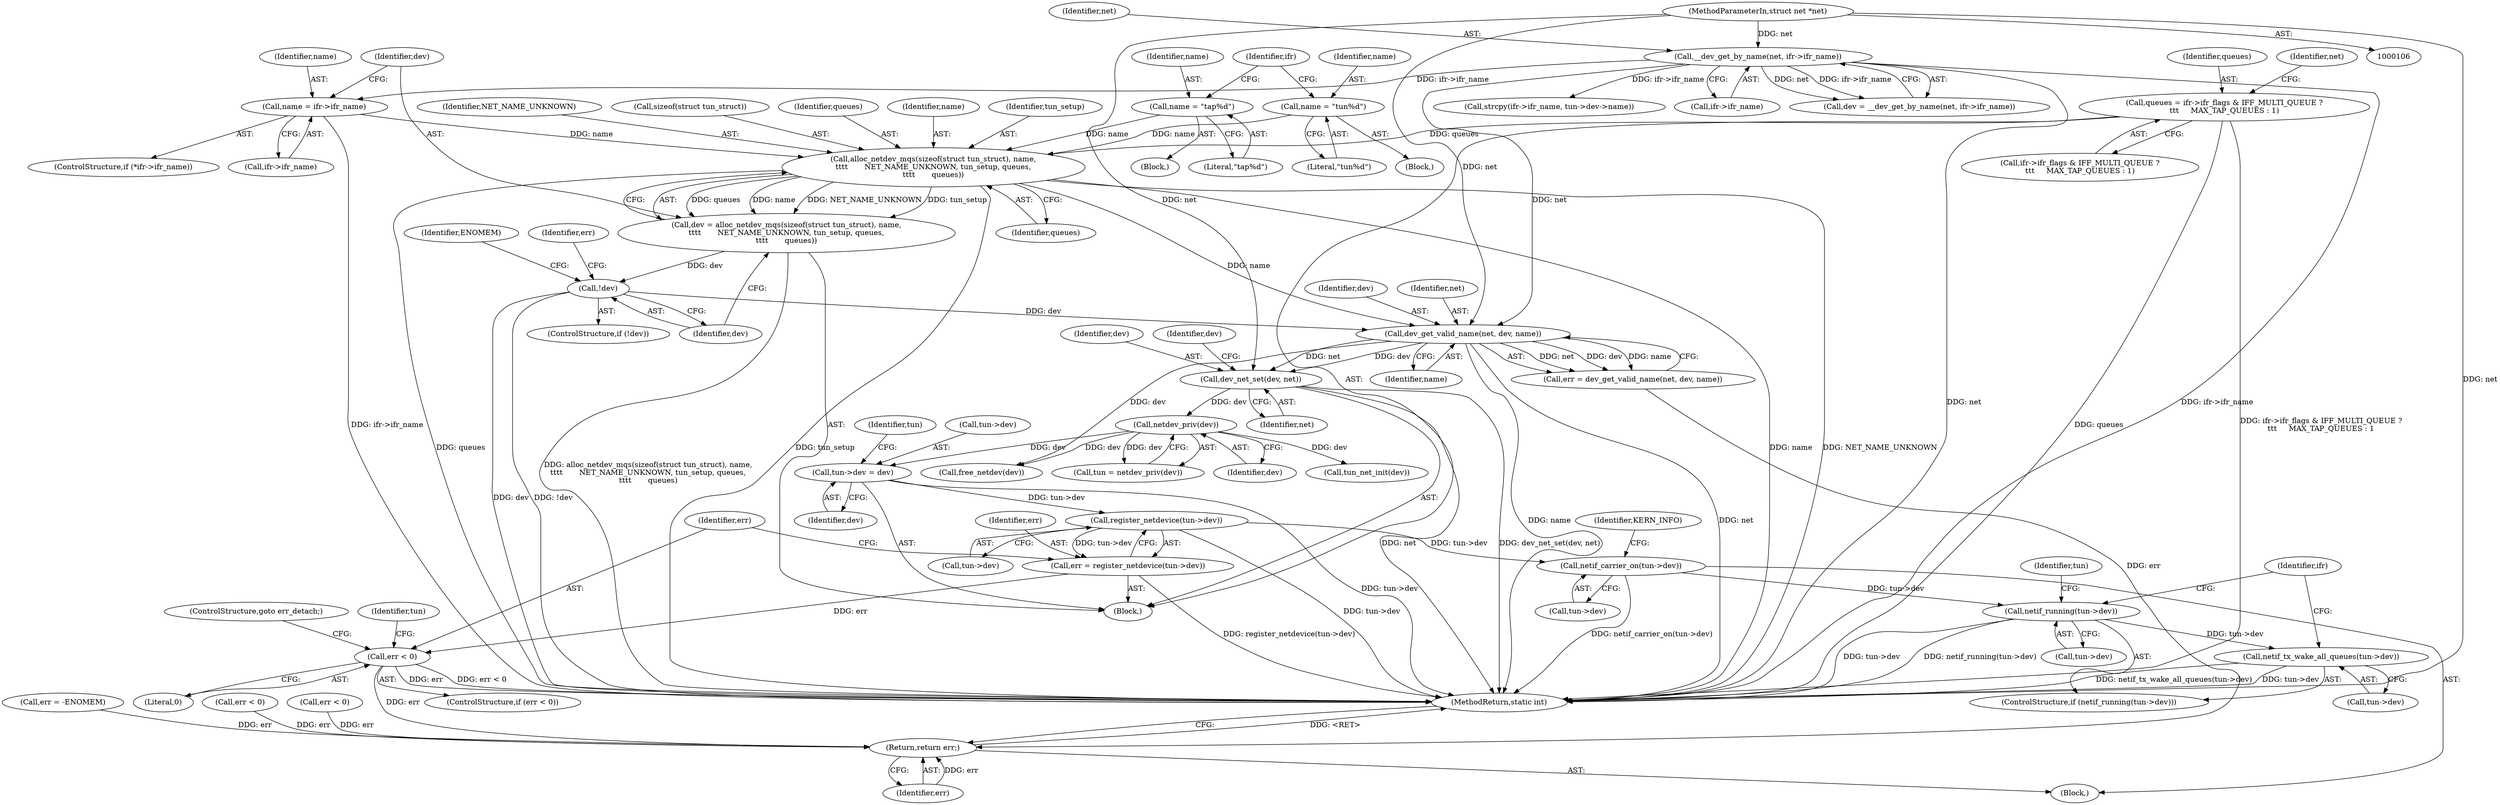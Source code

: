 digraph "0_linux_0ad646c81b2182f7fa67ec0c8c825e0ee165696d@pointer" {
"1000521" [label="(Call,register_netdevice(tun->dev))"];
"1000388" [label="(Call,tun->dev = dev)"];
"1000386" [label="(Call,netdev_priv(dev))"];
"1000360" [label="(Call,dev_net_set(dev, net))"];
"1000353" [label="(Call,dev_get_valid_name(net, dev, name))"];
"1000129" [label="(Call,__dev_get_by_name(net, ifr->ifr_name))"];
"1000107" [label="(MethodParameterIn,struct net *net)"];
"1000346" [label="(Call,!dev)"];
"1000335" [label="(Call,dev = alloc_netdev_mqs(sizeof(struct tun_struct), name,\n\t\t\t\t       NET_NAME_UNKNOWN, tun_setup, queues,\n\t\t\t\t       queues))"];
"1000337" [label="(Call,alloc_netdev_mqs(sizeof(struct tun_struct), name,\n\t\t\t\t       NET_NAME_UNKNOWN, tun_setup, queues,\n\t\t\t\t       queues))"];
"1000330" [label="(Call,name = ifr->ifr_name)"];
"1000318" [label="(Call,name = \"tap%d\")"];
"1000304" [label="(Call,name = \"tun%d\")"];
"1000265" [label="(Call,queues = ifr->ifr_flags & IFF_MULTI_QUEUE ?\n\t\t\t     MAX_TAP_QUEUES : 1)"];
"1000519" [label="(Call,err = register_netdevice(tun->dev))"];
"1000526" [label="(Call,err < 0)"];
"1000592" [label="(Return,return err;)"];
"1000530" [label="(Call,netif_carrier_on(tun->dev))"];
"1000554" [label="(Call,netif_running(tun->dev))"];
"1000558" [label="(Call,netif_tx_wake_all_queues(tun->dev))"];
"1000279" [label="(Identifier,net)"];
"1000325" [label="(ControlStructure,if (*ifr->ifr_name))"];
"1000388" [label="(Call,tun->dev = dev)"];
"1000387" [label="(Identifier,dev)"];
"1000564" [label="(Identifier,ifr)"];
"1000562" [label="(Call,strcpy(ifr->ifr_name, tun->dev->name))"];
"1000559" [label="(Call,tun->dev)"];
"1000355" [label="(Identifier,dev)"];
"1000330" [label="(Call,name = ifr->ifr_name)"];
"1000526" [label="(Call,err < 0)"];
"1000319" [label="(Identifier,name)"];
"1000345" [label="(ControlStructure,if (!dev))"];
"1000258" [label="(Block,)"];
"1000267" [label="(Call,ifr->ifr_flags & IFF_MULTI_QUEUE ?\n\t\t\t     MAX_TAP_QUEUES : 1)"];
"1000362" [label="(Identifier,net)"];
"1000314" [label="(Block,)"];
"1000593" [label="(Identifier,err)"];
"1000335" [label="(Call,dev = alloc_netdev_mqs(sizeof(struct tun_struct), name,\n\t\t\t\t       NET_NAME_UNKNOWN, tun_setup, queues,\n\t\t\t\t       queues))"];
"1000522" [label="(Call,tun->dev)"];
"1000555" [label="(Call,tun->dev)"];
"1000130" [label="(Identifier,net)"];
"1000360" [label="(Call,dev_net_set(dev, net))"];
"1000386" [label="(Call,netdev_priv(dev))"];
"1000530" [label="(Call,netif_carrier_on(tun->dev))"];
"1000331" [label="(Identifier,name)"];
"1000332" [label="(Call,ifr->ifr_name)"];
"1000531" [label="(Call,tun->dev)"];
"1000553" [label="(ControlStructure,if (netif_running(tun->dev)))"];
"1000527" [label="(Identifier,err)"];
"1000529" [label="(ControlStructure,goto err_detach;)"];
"1000110" [label="(Block,)"];
"1000443" [label="(Call,err = -ENOMEM)"];
"1000340" [label="(Identifier,name)"];
"1000305" [label="(Identifier,name)"];
"1000520" [label="(Identifier,err)"];
"1000353" [label="(Call,dev_get_valid_name(net, dev, name))"];
"1000519" [label="(Call,err = register_netdevice(tun->dev))"];
"1000535" [label="(Identifier,KERN_INFO)"];
"1000337" [label="(Call,alloc_netdev_mqs(sizeof(struct tun_struct), name,\n\t\t\t\t       NET_NAME_UNKNOWN, tun_setup, queues,\n\t\t\t\t       queues))"];
"1000465" [label="(Call,tun_net_init(dev))"];
"1000354" [label="(Identifier,net)"];
"1000346" [label="(Call,!dev)"];
"1000342" [label="(Identifier,tun_setup)"];
"1000320" [label="(Literal,\"tap%d\")"];
"1000129" [label="(Call,__dev_get_by_name(net, ifr->ifr_name))"];
"1000300" [label="(Block,)"];
"1000341" [label="(Identifier,NET_NAME_UNKNOWN)"];
"1000266" [label="(Identifier,queues)"];
"1000131" [label="(Call,ifr->ifr_name)"];
"1000107" [label="(MethodParameterIn,struct net *net)"];
"1000461" [label="(Call,err < 0)"];
"1000344" [label="(Identifier,queues)"];
"1000127" [label="(Call,dev = __dev_get_by_name(net, ifr->ifr_name))"];
"1000265" [label="(Call,queues = ifr->ifr_flags & IFF_MULTI_QUEUE ?\n\t\t\t     MAX_TAP_QUEUES : 1)"];
"1000532" [label="(Identifier,tun)"];
"1000554" [label="(Call,netif_running(tun->dev))"];
"1000304" [label="(Call,name = \"tun%d\")"];
"1000592" [label="(Return,return err;)"];
"1000560" [label="(Identifier,tun)"];
"1000515" [label="(Call,err < 0)"];
"1000347" [label="(Identifier,dev)"];
"1000350" [label="(Identifier,ENOMEM)"];
"1000338" [label="(Call,sizeof(struct tun_struct))"];
"1000528" [label="(Literal,0)"];
"1000525" [label="(ControlStructure,if (err < 0))"];
"1000365" [label="(Identifier,dev)"];
"1000306" [label="(Literal,\"tun%d\")"];
"1000521" [label="(Call,register_netdevice(tun->dev))"];
"1000343" [label="(Identifier,queues)"];
"1000361" [label="(Identifier,dev)"];
"1000356" [label="(Identifier,name)"];
"1000336" [label="(Identifier,dev)"];
"1000395" [label="(Identifier,tun)"];
"1000558" [label="(Call,netif_tx_wake_all_queues(tun->dev))"];
"1000328" [label="(Identifier,ifr)"];
"1000352" [label="(Identifier,err)"];
"1000389" [label="(Call,tun->dev)"];
"1000384" [label="(Call,tun = netdev_priv(dev))"];
"1000351" [label="(Call,err = dev_get_valid_name(net, dev, name))"];
"1000590" [label="(Call,free_netdev(dev))"];
"1000392" [label="(Identifier,dev)"];
"1000318" [label="(Call,name = \"tap%d\")"];
"1000594" [label="(MethodReturn,static int)"];
"1000521" -> "1000519"  [label="AST: "];
"1000521" -> "1000522"  [label="CFG: "];
"1000522" -> "1000521"  [label="AST: "];
"1000519" -> "1000521"  [label="CFG: "];
"1000521" -> "1000594"  [label="DDG: tun->dev"];
"1000521" -> "1000519"  [label="DDG: tun->dev"];
"1000388" -> "1000521"  [label="DDG: tun->dev"];
"1000521" -> "1000530"  [label="DDG: tun->dev"];
"1000388" -> "1000258"  [label="AST: "];
"1000388" -> "1000392"  [label="CFG: "];
"1000389" -> "1000388"  [label="AST: "];
"1000392" -> "1000388"  [label="AST: "];
"1000395" -> "1000388"  [label="CFG: "];
"1000388" -> "1000594"  [label="DDG: tun->dev"];
"1000386" -> "1000388"  [label="DDG: dev"];
"1000386" -> "1000384"  [label="AST: "];
"1000386" -> "1000387"  [label="CFG: "];
"1000387" -> "1000386"  [label="AST: "];
"1000384" -> "1000386"  [label="CFG: "];
"1000386" -> "1000384"  [label="DDG: dev"];
"1000360" -> "1000386"  [label="DDG: dev"];
"1000386" -> "1000465"  [label="DDG: dev"];
"1000386" -> "1000590"  [label="DDG: dev"];
"1000360" -> "1000258"  [label="AST: "];
"1000360" -> "1000362"  [label="CFG: "];
"1000361" -> "1000360"  [label="AST: "];
"1000362" -> "1000360"  [label="AST: "];
"1000365" -> "1000360"  [label="CFG: "];
"1000360" -> "1000594"  [label="DDG: dev_net_set(dev, net)"];
"1000360" -> "1000594"  [label="DDG: net"];
"1000353" -> "1000360"  [label="DDG: dev"];
"1000353" -> "1000360"  [label="DDG: net"];
"1000107" -> "1000360"  [label="DDG: net"];
"1000353" -> "1000351"  [label="AST: "];
"1000353" -> "1000356"  [label="CFG: "];
"1000354" -> "1000353"  [label="AST: "];
"1000355" -> "1000353"  [label="AST: "];
"1000356" -> "1000353"  [label="AST: "];
"1000351" -> "1000353"  [label="CFG: "];
"1000353" -> "1000594"  [label="DDG: name"];
"1000353" -> "1000594"  [label="DDG: net"];
"1000353" -> "1000351"  [label="DDG: net"];
"1000353" -> "1000351"  [label="DDG: dev"];
"1000353" -> "1000351"  [label="DDG: name"];
"1000129" -> "1000353"  [label="DDG: net"];
"1000107" -> "1000353"  [label="DDG: net"];
"1000346" -> "1000353"  [label="DDG: dev"];
"1000337" -> "1000353"  [label="DDG: name"];
"1000353" -> "1000590"  [label="DDG: dev"];
"1000129" -> "1000127"  [label="AST: "];
"1000129" -> "1000131"  [label="CFG: "];
"1000130" -> "1000129"  [label="AST: "];
"1000131" -> "1000129"  [label="AST: "];
"1000127" -> "1000129"  [label="CFG: "];
"1000129" -> "1000594"  [label="DDG: net"];
"1000129" -> "1000594"  [label="DDG: ifr->ifr_name"];
"1000129" -> "1000127"  [label="DDG: net"];
"1000129" -> "1000127"  [label="DDG: ifr->ifr_name"];
"1000107" -> "1000129"  [label="DDG: net"];
"1000129" -> "1000330"  [label="DDG: ifr->ifr_name"];
"1000129" -> "1000562"  [label="DDG: ifr->ifr_name"];
"1000107" -> "1000106"  [label="AST: "];
"1000107" -> "1000594"  [label="DDG: net"];
"1000346" -> "1000345"  [label="AST: "];
"1000346" -> "1000347"  [label="CFG: "];
"1000347" -> "1000346"  [label="AST: "];
"1000350" -> "1000346"  [label="CFG: "];
"1000352" -> "1000346"  [label="CFG: "];
"1000346" -> "1000594"  [label="DDG: dev"];
"1000346" -> "1000594"  [label="DDG: !dev"];
"1000335" -> "1000346"  [label="DDG: dev"];
"1000335" -> "1000258"  [label="AST: "];
"1000335" -> "1000337"  [label="CFG: "];
"1000336" -> "1000335"  [label="AST: "];
"1000337" -> "1000335"  [label="AST: "];
"1000347" -> "1000335"  [label="CFG: "];
"1000335" -> "1000594"  [label="DDG: alloc_netdev_mqs(sizeof(struct tun_struct), name,\n\t\t\t\t       NET_NAME_UNKNOWN, tun_setup, queues,\n\t\t\t\t       queues)"];
"1000337" -> "1000335"  [label="DDG: queues"];
"1000337" -> "1000335"  [label="DDG: name"];
"1000337" -> "1000335"  [label="DDG: NET_NAME_UNKNOWN"];
"1000337" -> "1000335"  [label="DDG: tun_setup"];
"1000337" -> "1000344"  [label="CFG: "];
"1000338" -> "1000337"  [label="AST: "];
"1000340" -> "1000337"  [label="AST: "];
"1000341" -> "1000337"  [label="AST: "];
"1000342" -> "1000337"  [label="AST: "];
"1000343" -> "1000337"  [label="AST: "];
"1000344" -> "1000337"  [label="AST: "];
"1000337" -> "1000594"  [label="DDG: queues"];
"1000337" -> "1000594"  [label="DDG: tun_setup"];
"1000337" -> "1000594"  [label="DDG: name"];
"1000337" -> "1000594"  [label="DDG: NET_NAME_UNKNOWN"];
"1000330" -> "1000337"  [label="DDG: name"];
"1000318" -> "1000337"  [label="DDG: name"];
"1000304" -> "1000337"  [label="DDG: name"];
"1000265" -> "1000337"  [label="DDG: queues"];
"1000330" -> "1000325"  [label="AST: "];
"1000330" -> "1000332"  [label="CFG: "];
"1000331" -> "1000330"  [label="AST: "];
"1000332" -> "1000330"  [label="AST: "];
"1000336" -> "1000330"  [label="CFG: "];
"1000330" -> "1000594"  [label="DDG: ifr->ifr_name"];
"1000318" -> "1000314"  [label="AST: "];
"1000318" -> "1000320"  [label="CFG: "];
"1000319" -> "1000318"  [label="AST: "];
"1000320" -> "1000318"  [label="AST: "];
"1000328" -> "1000318"  [label="CFG: "];
"1000304" -> "1000300"  [label="AST: "];
"1000304" -> "1000306"  [label="CFG: "];
"1000305" -> "1000304"  [label="AST: "];
"1000306" -> "1000304"  [label="AST: "];
"1000328" -> "1000304"  [label="CFG: "];
"1000265" -> "1000258"  [label="AST: "];
"1000265" -> "1000267"  [label="CFG: "];
"1000266" -> "1000265"  [label="AST: "];
"1000267" -> "1000265"  [label="AST: "];
"1000279" -> "1000265"  [label="CFG: "];
"1000265" -> "1000594"  [label="DDG: ifr->ifr_flags & IFF_MULTI_QUEUE ?\n\t\t\t     MAX_TAP_QUEUES : 1"];
"1000265" -> "1000594"  [label="DDG: queues"];
"1000519" -> "1000258"  [label="AST: "];
"1000520" -> "1000519"  [label="AST: "];
"1000527" -> "1000519"  [label="CFG: "];
"1000519" -> "1000594"  [label="DDG: register_netdevice(tun->dev)"];
"1000519" -> "1000526"  [label="DDG: err"];
"1000526" -> "1000525"  [label="AST: "];
"1000526" -> "1000528"  [label="CFG: "];
"1000527" -> "1000526"  [label="AST: "];
"1000528" -> "1000526"  [label="AST: "];
"1000529" -> "1000526"  [label="CFG: "];
"1000532" -> "1000526"  [label="CFG: "];
"1000526" -> "1000594"  [label="DDG: err < 0"];
"1000526" -> "1000594"  [label="DDG: err"];
"1000526" -> "1000592"  [label="DDG: err"];
"1000592" -> "1000110"  [label="AST: "];
"1000592" -> "1000593"  [label="CFG: "];
"1000593" -> "1000592"  [label="AST: "];
"1000594" -> "1000592"  [label="CFG: "];
"1000592" -> "1000594"  [label="DDG: <RET>"];
"1000593" -> "1000592"  [label="DDG: err"];
"1000515" -> "1000592"  [label="DDG: err"];
"1000461" -> "1000592"  [label="DDG: err"];
"1000351" -> "1000592"  [label="DDG: err"];
"1000443" -> "1000592"  [label="DDG: err"];
"1000530" -> "1000110"  [label="AST: "];
"1000530" -> "1000531"  [label="CFG: "];
"1000531" -> "1000530"  [label="AST: "];
"1000535" -> "1000530"  [label="CFG: "];
"1000530" -> "1000594"  [label="DDG: netif_carrier_on(tun->dev)"];
"1000530" -> "1000554"  [label="DDG: tun->dev"];
"1000554" -> "1000553"  [label="AST: "];
"1000554" -> "1000555"  [label="CFG: "];
"1000555" -> "1000554"  [label="AST: "];
"1000560" -> "1000554"  [label="CFG: "];
"1000564" -> "1000554"  [label="CFG: "];
"1000554" -> "1000594"  [label="DDG: netif_running(tun->dev)"];
"1000554" -> "1000594"  [label="DDG: tun->dev"];
"1000554" -> "1000558"  [label="DDG: tun->dev"];
"1000558" -> "1000553"  [label="AST: "];
"1000558" -> "1000559"  [label="CFG: "];
"1000559" -> "1000558"  [label="AST: "];
"1000564" -> "1000558"  [label="CFG: "];
"1000558" -> "1000594"  [label="DDG: netif_tx_wake_all_queues(tun->dev)"];
"1000558" -> "1000594"  [label="DDG: tun->dev"];
}

